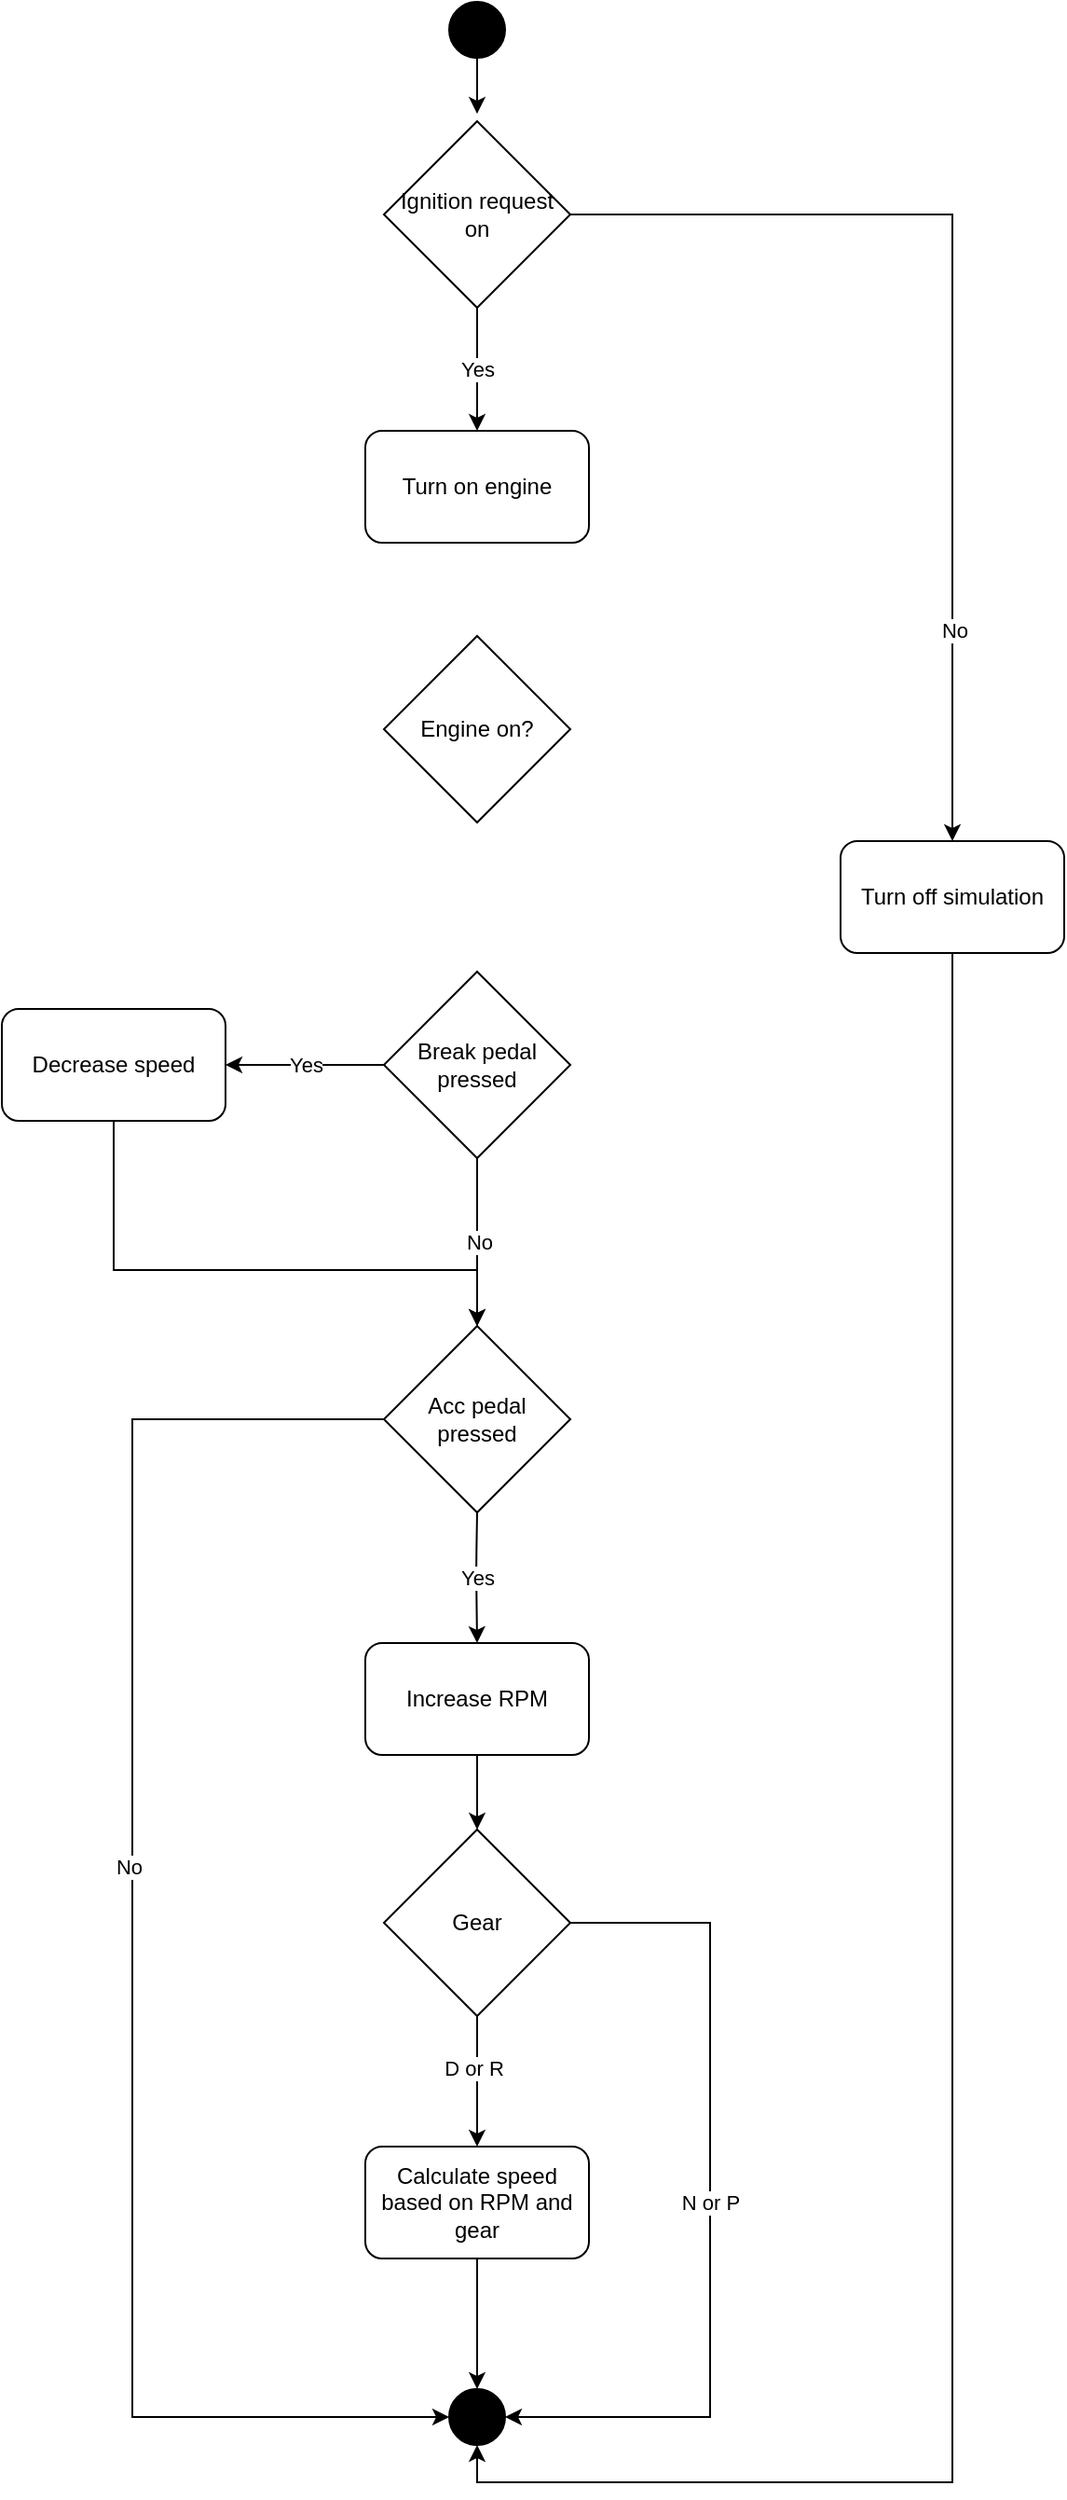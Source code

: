 <mxfile version="13.8.7" type="github">
  <diagram id="4gPb9WcIgXjrIo89H_NN" name="Page-1">
    <mxGraphModel dx="1001" dy="1676" grid="1" gridSize="10" guides="1" tooltips="1" connect="1" arrows="1" fold="1" page="1" pageScale="1" pageWidth="850" pageHeight="1100" math="0" shadow="0">
      <root>
        <mxCell id="0" />
        <mxCell id="1" parent="0" />
        <mxCell id="LRADezUdAs_8Ui7dfhWK-1" value="" style="ellipse;whiteSpace=wrap;html=1;aspect=fixed;fillColor=#000000;" vertex="1" parent="1">
          <mxGeometry x="360" y="-230" width="30" height="30" as="geometry" />
        </mxCell>
        <mxCell id="LRADezUdAs_8Ui7dfhWK-2" value="Yes" style="endArrow=classic;html=1;exitX=0.5;exitY=1;exitDx=0;exitDy=0;entryX=0.5;entryY=0;entryDx=0;entryDy=0;" edge="1" parent="1" source="LRADezUdAs_8Ui7dfhWK-3" target="LRADezUdAs_8Ui7dfhWK-41">
          <mxGeometry width="50" height="50" relative="1" as="geometry">
            <mxPoint x="400" y="260" as="sourcePoint" />
            <mxPoint x="375" y="-20" as="targetPoint" />
          </mxGeometry>
        </mxCell>
        <mxCell id="LRADezUdAs_8Ui7dfhWK-60" style="edgeStyle=orthogonalEdgeStyle;rounded=0;orthogonalLoop=1;jettySize=auto;html=1;exitX=1;exitY=0.5;exitDx=0;exitDy=0;entryX=0;entryY=0.5;entryDx=0;entryDy=0;" edge="1" parent="1" source="LRADezUdAs_8Ui7dfhWK-5" target="LRADezUdAs_8Ui7dfhWK-56">
          <mxGeometry relative="1" as="geometry">
            <Array as="points">
              <mxPoint x="190" y="530" />
              <mxPoint x="190" y="1065" />
            </Array>
          </mxGeometry>
        </mxCell>
        <mxCell id="LRADezUdAs_8Ui7dfhWK-61" value="No" style="edgeLabel;html=1;align=center;verticalAlign=middle;resizable=0;points=[];" vertex="1" connectable="0" parent="LRADezUdAs_8Ui7dfhWK-60">
          <mxGeometry x="-0.255" y="-2" relative="1" as="geometry">
            <mxPoint y="124.41" as="offset" />
          </mxGeometry>
        </mxCell>
        <mxCell id="LRADezUdAs_8Ui7dfhWK-5" value="Acc pedal pressed" style="rhombus;whiteSpace=wrap;html=1;fillColor=#FFFFFF;" vertex="1" parent="1">
          <mxGeometry x="325" y="480" width="100" height="100" as="geometry" />
        </mxCell>
        <mxCell id="LRADezUdAs_8Ui7dfhWK-8" value="Yes" style="endArrow=classic;html=1;exitX=0.5;exitY=1;exitDx=0;exitDy=0;" edge="1" parent="1">
          <mxGeometry width="50" height="50" relative="1" as="geometry">
            <mxPoint x="375" y="580" as="sourcePoint" />
            <mxPoint x="375" y="650" as="targetPoint" />
            <Array as="points">
              <mxPoint x="374.5" y="610" />
            </Array>
          </mxGeometry>
        </mxCell>
        <mxCell id="LRADezUdAs_8Ui7dfhWK-11" value="Increase RPM" style="rounded=1;whiteSpace=wrap;html=1;fillColor=#FFFFFF;" vertex="1" parent="1">
          <mxGeometry x="315" y="650" width="120" height="60" as="geometry" />
        </mxCell>
        <mxCell id="LRADezUdAs_8Ui7dfhWK-48" value="No" style="edgeStyle=orthogonalEdgeStyle;rounded=0;orthogonalLoop=1;jettySize=auto;html=1;exitX=0.5;exitY=1;exitDx=0;exitDy=0;" edge="1" parent="1" source="LRADezUdAs_8Ui7dfhWK-15">
          <mxGeometry relative="1" as="geometry">
            <mxPoint x="375" y="480" as="targetPoint" />
          </mxGeometry>
        </mxCell>
        <mxCell id="LRADezUdAs_8Ui7dfhWK-49" value="Yes" style="edgeStyle=orthogonalEdgeStyle;rounded=0;orthogonalLoop=1;jettySize=auto;html=1;entryX=1;entryY=0.5;entryDx=0;entryDy=0;" edge="1" parent="1" source="LRADezUdAs_8Ui7dfhWK-15" target="LRADezUdAs_8Ui7dfhWK-18">
          <mxGeometry relative="1" as="geometry" />
        </mxCell>
        <mxCell id="LRADezUdAs_8Ui7dfhWK-15" value="Break pedal pressed" style="rhombus;whiteSpace=wrap;html=1;fillColor=#FFFFFF;" vertex="1" parent="1">
          <mxGeometry x="325" y="290" width="100" height="100" as="geometry" />
        </mxCell>
        <mxCell id="LRADezUdAs_8Ui7dfhWK-50" style="edgeStyle=orthogonalEdgeStyle;rounded=0;orthogonalLoop=1;jettySize=auto;html=1;exitX=0.5;exitY=1;exitDx=0;exitDy=0;" edge="1" parent="1" source="LRADezUdAs_8Ui7dfhWK-18" target="LRADezUdAs_8Ui7dfhWK-5">
          <mxGeometry relative="1" as="geometry">
            <Array as="points">
              <mxPoint x="180" y="450" />
              <mxPoint x="375" y="450" />
            </Array>
          </mxGeometry>
        </mxCell>
        <mxCell id="LRADezUdAs_8Ui7dfhWK-18" value="Decrease speed" style="rounded=1;whiteSpace=wrap;html=1;fillColor=#FFFFFF;" vertex="1" parent="1">
          <mxGeometry x="120" y="310" width="120" height="60" as="geometry" />
        </mxCell>
        <mxCell id="LRADezUdAs_8Ui7dfhWK-53" style="edgeStyle=orthogonalEdgeStyle;rounded=0;orthogonalLoop=1;jettySize=auto;html=1;exitX=0.5;exitY=1;exitDx=0;exitDy=0;entryX=0.5;entryY=0;entryDx=0;entryDy=0;" edge="1" parent="1" source="LRADezUdAs_8Ui7dfhWK-25" target="LRADezUdAs_8Ui7dfhWK-28">
          <mxGeometry relative="1" as="geometry" />
        </mxCell>
        <mxCell id="LRADezUdAs_8Ui7dfhWK-54" value="D or R" style="edgeLabel;html=1;align=center;verticalAlign=middle;resizable=0;points=[];" vertex="1" connectable="0" parent="LRADezUdAs_8Ui7dfhWK-53">
          <mxGeometry x="-0.195" y="-2" relative="1" as="geometry">
            <mxPoint as="offset" />
          </mxGeometry>
        </mxCell>
        <mxCell id="LRADezUdAs_8Ui7dfhWK-55" value="N or P" style="edgeStyle=orthogonalEdgeStyle;rounded=0;orthogonalLoop=1;jettySize=auto;html=1;exitX=1;exitY=0.5;exitDx=0;exitDy=0;entryX=1;entryY=0.5;entryDx=0;entryDy=0;" edge="1" parent="1" source="LRADezUdAs_8Ui7dfhWK-25" target="LRADezUdAs_8Ui7dfhWK-56">
          <mxGeometry relative="1" as="geometry">
            <mxPoint x="540" y="800.241" as="targetPoint" />
            <Array as="points">
              <mxPoint x="500" y="800" />
              <mxPoint x="500" y="1065" />
            </Array>
          </mxGeometry>
        </mxCell>
        <mxCell id="LRADezUdAs_8Ui7dfhWK-25" value="Gear" style="rhombus;whiteSpace=wrap;html=1;fillColor=#FFFFFF;" vertex="1" parent="1">
          <mxGeometry x="325" y="750" width="100" height="100" as="geometry" />
        </mxCell>
        <mxCell id="LRADezUdAs_8Ui7dfhWK-57" style="edgeStyle=orthogonalEdgeStyle;rounded=0;orthogonalLoop=1;jettySize=auto;html=1;entryX=0.5;entryY=0;entryDx=0;entryDy=0;" edge="1" parent="1" source="LRADezUdAs_8Ui7dfhWK-28" target="LRADezUdAs_8Ui7dfhWK-56">
          <mxGeometry relative="1" as="geometry" />
        </mxCell>
        <mxCell id="LRADezUdAs_8Ui7dfhWK-28" value="Calculate speed based on RPM and gear" style="rounded=1;whiteSpace=wrap;html=1;fillColor=#FFFFFF;" vertex="1" parent="1">
          <mxGeometry x="315" y="920" width="120" height="60" as="geometry" />
        </mxCell>
        <mxCell id="LRADezUdAs_8Ui7dfhWK-36" value="" style="endArrow=classic;html=1;exitX=0.5;exitY=1;exitDx=0;exitDy=0;entryX=0.5;entryY=0;entryDx=0;entryDy=0;" edge="1" parent="1" source="LRADezUdAs_8Ui7dfhWK-11" target="LRADezUdAs_8Ui7dfhWK-25">
          <mxGeometry width="50" height="50" relative="1" as="geometry">
            <mxPoint x="600" y="750" as="sourcePoint" />
            <mxPoint x="650" y="700" as="targetPoint" />
          </mxGeometry>
        </mxCell>
        <mxCell id="LRADezUdAs_8Ui7dfhWK-67" style="edgeStyle=orthogonalEdgeStyle;rounded=0;orthogonalLoop=1;jettySize=auto;html=1;exitX=1;exitY=0.5;exitDx=0;exitDy=0;entryX=0.5;entryY=0;entryDx=0;entryDy=0;" edge="1" parent="1" source="LRADezUdAs_8Ui7dfhWK-3" target="LRADezUdAs_8Ui7dfhWK-66">
          <mxGeometry relative="1" as="geometry" />
        </mxCell>
        <mxCell id="LRADezUdAs_8Ui7dfhWK-68" value="No" style="edgeLabel;html=1;align=center;verticalAlign=middle;resizable=0;points=[];" vertex="1" connectable="0" parent="LRADezUdAs_8Ui7dfhWK-67">
          <mxGeometry x="0.582" y="1" relative="1" as="geometry">
            <mxPoint as="offset" />
          </mxGeometry>
        </mxCell>
        <mxCell id="LRADezUdAs_8Ui7dfhWK-3" value="Ignition request on" style="rhombus;whiteSpace=wrap;html=1;fillColor=#FFFFFF;" vertex="1" parent="1">
          <mxGeometry x="325" y="-166" width="100" height="100" as="geometry" />
        </mxCell>
        <mxCell id="LRADezUdAs_8Ui7dfhWK-37" value="" style="endArrow=classic;html=1;exitX=0.5;exitY=1;exitDx=0;exitDy=0;" edge="1" parent="1" source="LRADezUdAs_8Ui7dfhWK-1">
          <mxGeometry width="50" height="50" relative="1" as="geometry">
            <mxPoint x="375" y="-200" as="sourcePoint" />
            <mxPoint x="375" y="-170" as="targetPoint" />
          </mxGeometry>
        </mxCell>
        <mxCell id="LRADezUdAs_8Ui7dfhWK-41" value="Turn on engine" style="rounded=1;whiteSpace=wrap;html=1;fillColor=#FFFFFF;" vertex="1" parent="1">
          <mxGeometry x="315" width="120" height="60" as="geometry" />
        </mxCell>
        <mxCell id="LRADezUdAs_8Ui7dfhWK-56" value="" style="ellipse;whiteSpace=wrap;html=1;aspect=fixed;fillColor=#000000;" vertex="1" parent="1">
          <mxGeometry x="360" y="1050" width="30" height="30" as="geometry" />
        </mxCell>
        <mxCell id="LRADezUdAs_8Ui7dfhWK-63" value="Engine on?" style="rhombus;whiteSpace=wrap;html=1;fillColor=#FFFFFF;" vertex="1" parent="1">
          <mxGeometry x="325" y="110" width="100" height="100" as="geometry" />
        </mxCell>
        <mxCell id="LRADezUdAs_8Ui7dfhWK-69" style="edgeStyle=orthogonalEdgeStyle;rounded=0;orthogonalLoop=1;jettySize=auto;html=1;exitX=0.5;exitY=1;exitDx=0;exitDy=0;entryX=0.5;entryY=1;entryDx=0;entryDy=0;" edge="1" parent="1" source="LRADezUdAs_8Ui7dfhWK-66" target="LRADezUdAs_8Ui7dfhWK-56">
          <mxGeometry relative="1" as="geometry" />
        </mxCell>
        <mxCell id="LRADezUdAs_8Ui7dfhWK-66" value="Turn off simulation" style="rounded=1;whiteSpace=wrap;html=1;fillColor=#FFFFFF;" vertex="1" parent="1">
          <mxGeometry x="570" y="220" width="120" height="60" as="geometry" />
        </mxCell>
      </root>
    </mxGraphModel>
  </diagram>
</mxfile>
